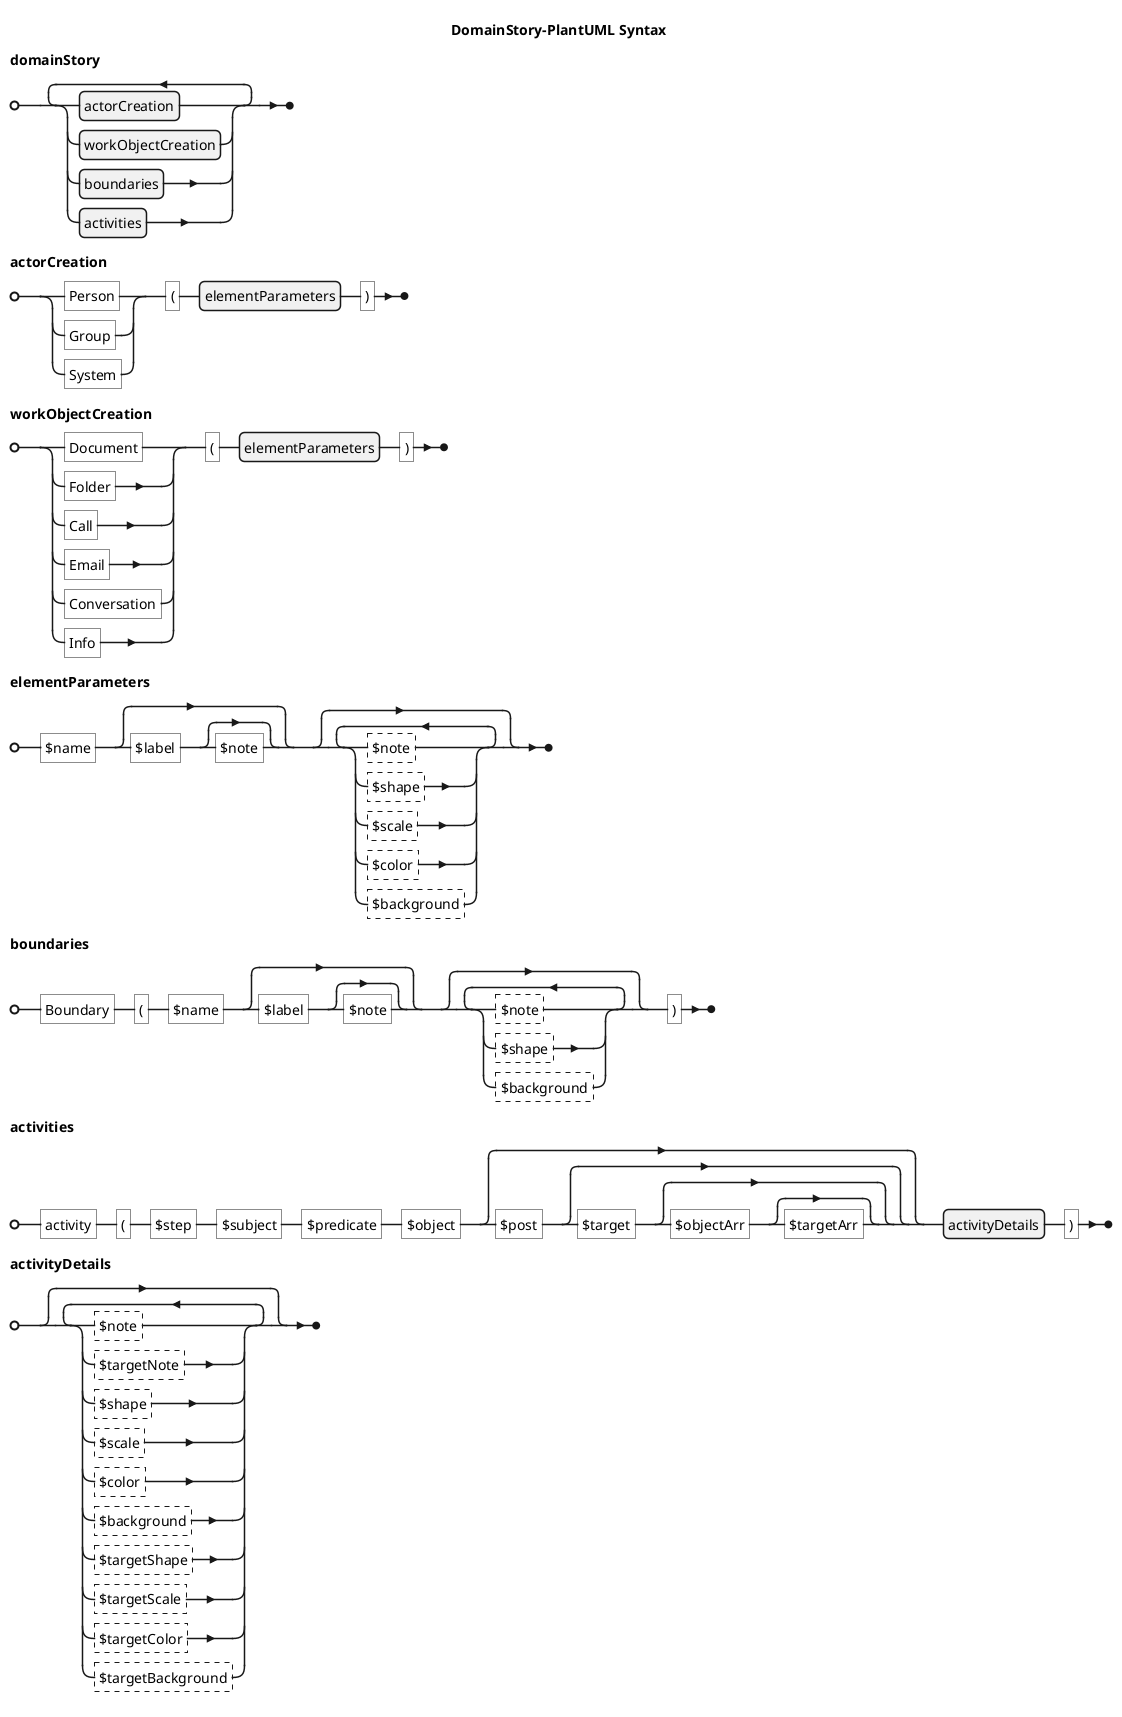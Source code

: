 @startebnf
title DomainStory-PlantUML Syntax

domainStory = { actorCreation | workObjectCreation | boundaries | activities }-;

actorCreation = ("Person" | "Group" | "System"), "(", elementParameters, ")";

workObjectCreation= ("Document" | "Folder" | "Call" | "Email" | "Conversation" | "Info"), "(", elementParameters, ")";

elementParameters = "$name",[ "$label", ["$note"] ], { ?$note? | ?$shape? | ?$scale? | ?$color? | ?$background? };

boundaries = "Boundary", "(", "$name", [ "$label", ["$note"] ], { ?$note? | ?$shape? | ?$background? },")";

activities = "activity", "(", "$step", "$subject", "$predicate", "$object", [ "$post", ["$target", [ "$objectArr", ["$targetArr"] ] ] ], activityDetails,")";
activityDetails = { ?$note? | ?$targetNote? | ?$shape? | ?$scale? | ?$color? | ?$background? | ?$targetShape? | ?$targetScale? | ?$targetColor? | ?$targetBackground? };
@endebnf
